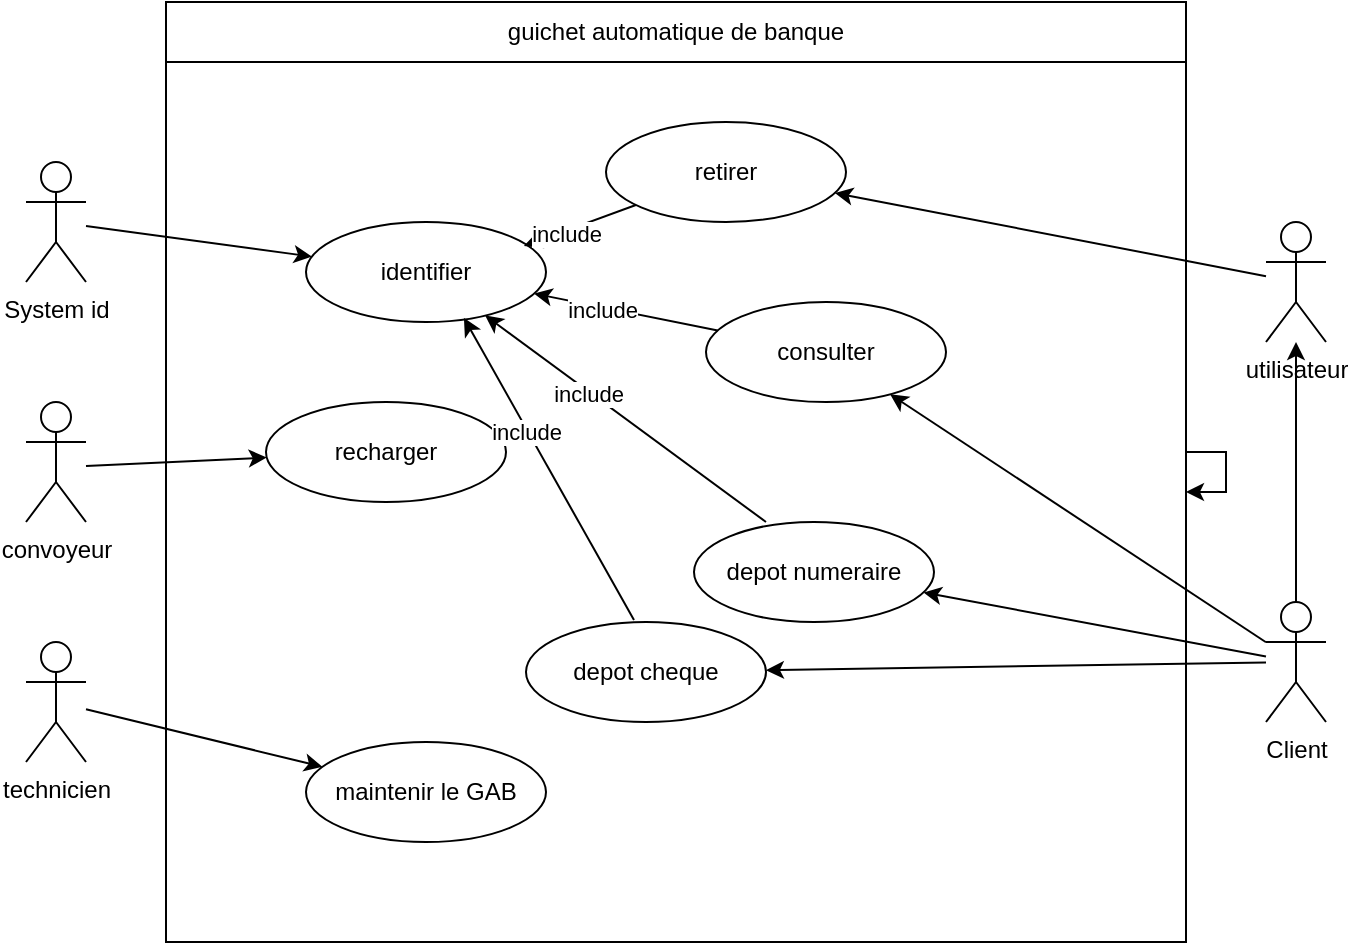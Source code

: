 <mxfile version="24.7.15">
  <diagram name="Page-1" id="Khyg_C0OmY_P2ztcUPCE">
    <mxGraphModel dx="1050" dy="557" grid="1" gridSize="10" guides="1" tooltips="1" connect="1" arrows="1" fold="1" page="1" pageScale="1" pageWidth="827" pageHeight="1169" math="0" shadow="0">
      <root>
        <mxCell id="0" />
        <mxCell id="1" parent="0" />
        <mxCell id="jn_K5ucYfSR-Frp_HvuO-1" value="Client" style="shape=umlActor;verticalLabelPosition=bottom;verticalAlign=top;html=1;outlineConnect=0;" vertex="1" parent="1">
          <mxGeometry x="710" y="410" width="30" height="60" as="geometry" />
        </mxCell>
        <mxCell id="jn_K5ucYfSR-Frp_HvuO-2" value="&lt;div&gt;utilisateur&lt;/div&gt;&lt;div&gt;&lt;br&gt;&lt;/div&gt;" style="shape=umlActor;verticalLabelPosition=bottom;verticalAlign=top;html=1;outlineConnect=0;" vertex="1" parent="1">
          <mxGeometry x="710" y="220" width="30" height="60" as="geometry" />
        </mxCell>
        <mxCell id="jn_K5ucYfSR-Frp_HvuO-3" value="" style="endArrow=classic;html=1;rounded=0;exitX=0.5;exitY=0;exitDx=0;exitDy=0;exitPerimeter=0;" edge="1" parent="1" source="jn_K5ucYfSR-Frp_HvuO-1" target="jn_K5ucYfSR-Frp_HvuO-2">
          <mxGeometry width="50" height="50" relative="1" as="geometry">
            <mxPoint x="400" y="350" as="sourcePoint" />
            <mxPoint x="450" y="300" as="targetPoint" />
          </mxGeometry>
        </mxCell>
        <mxCell id="jn_K5ucYfSR-Frp_HvuO-4" value="&lt;div&gt;retirer&lt;/div&gt;" style="ellipse;whiteSpace=wrap;html=1;" vertex="1" parent="1">
          <mxGeometry x="380" y="170" width="120" height="50" as="geometry" />
        </mxCell>
        <mxCell id="jn_K5ucYfSR-Frp_HvuO-5" value="consulter" style="ellipse;whiteSpace=wrap;html=1;" vertex="1" parent="1">
          <mxGeometry x="430" y="260" width="120" height="50" as="geometry" />
        </mxCell>
        <mxCell id="jn_K5ucYfSR-Frp_HvuO-6" value="identifier" style="ellipse;whiteSpace=wrap;html=1;" vertex="1" parent="1">
          <mxGeometry x="230" y="220" width="120" height="50" as="geometry" />
        </mxCell>
        <mxCell id="jn_K5ucYfSR-Frp_HvuO-7" value="depot numeraire" style="ellipse;whiteSpace=wrap;html=1;" vertex="1" parent="1">
          <mxGeometry x="424" y="370" width="120" height="50" as="geometry" />
        </mxCell>
        <mxCell id="jn_K5ucYfSR-Frp_HvuO-8" value="depot cheque" style="ellipse;whiteSpace=wrap;html=1;" vertex="1" parent="1">
          <mxGeometry x="340" y="420" width="120" height="50" as="geometry" />
        </mxCell>
        <mxCell id="jn_K5ucYfSR-Frp_HvuO-9" value="" style="endArrow=classic;html=1;rounded=0;" edge="1" parent="1" source="jn_K5ucYfSR-Frp_HvuO-1" target="jn_K5ucYfSR-Frp_HvuO-7">
          <mxGeometry width="50" height="50" relative="1" as="geometry">
            <mxPoint x="400" y="350" as="sourcePoint" />
            <mxPoint x="450" y="300" as="targetPoint" />
          </mxGeometry>
        </mxCell>
        <mxCell id="jn_K5ucYfSR-Frp_HvuO-10" value="" style="endArrow=classic;html=1;rounded=0;" edge="1" parent="1" source="jn_K5ucYfSR-Frp_HvuO-1" target="jn_K5ucYfSR-Frp_HvuO-8">
          <mxGeometry width="50" height="50" relative="1" as="geometry">
            <mxPoint x="660" y="460" as="sourcePoint" />
            <mxPoint x="549" y="415" as="targetPoint" />
          </mxGeometry>
        </mxCell>
        <mxCell id="jn_K5ucYfSR-Frp_HvuO-11" value="" style="endArrow=classic;html=1;rounded=0;" edge="1" parent="1" source="jn_K5ucYfSR-Frp_HvuO-1" target="jn_K5ucYfSR-Frp_HvuO-5">
          <mxGeometry width="50" height="50" relative="1" as="geometry">
            <mxPoint x="710" y="440" as="sourcePoint" />
            <mxPoint x="450" y="300" as="targetPoint" />
          </mxGeometry>
        </mxCell>
        <mxCell id="jn_K5ucYfSR-Frp_HvuO-12" value="" style="endArrow=classic;html=1;rounded=0;" edge="1" parent="1" source="jn_K5ucYfSR-Frp_HvuO-2" target="jn_K5ucYfSR-Frp_HvuO-4">
          <mxGeometry width="50" height="50" relative="1" as="geometry">
            <mxPoint x="400" y="350" as="sourcePoint" />
            <mxPoint x="450" y="300" as="targetPoint" />
          </mxGeometry>
        </mxCell>
        <mxCell id="jn_K5ucYfSR-Frp_HvuO-13" value="&lt;div&gt;System id&lt;/div&gt;" style="shape=umlActor;verticalLabelPosition=bottom;verticalAlign=top;html=1;outlineConnect=0;" vertex="1" parent="1">
          <mxGeometry x="90" y="190" width="30" height="60" as="geometry" />
        </mxCell>
        <mxCell id="jn_K5ucYfSR-Frp_HvuO-14" value="convoyeur" style="shape=umlActor;verticalLabelPosition=bottom;verticalAlign=top;html=1;outlineConnect=0;" vertex="1" parent="1">
          <mxGeometry x="90" y="310" width="30" height="60" as="geometry" />
        </mxCell>
        <mxCell id="jn_K5ucYfSR-Frp_HvuO-15" value="technicien" style="shape=umlActor;verticalLabelPosition=bottom;verticalAlign=top;html=1;outlineConnect=0;" vertex="1" parent="1">
          <mxGeometry x="90" y="430" width="30" height="60" as="geometry" />
        </mxCell>
        <mxCell id="jn_K5ucYfSR-Frp_HvuO-16" value="recharger" style="ellipse;whiteSpace=wrap;html=1;" vertex="1" parent="1">
          <mxGeometry x="210" y="310" width="120" height="50" as="geometry" />
        </mxCell>
        <mxCell id="jn_K5ucYfSR-Frp_HvuO-17" value="maintenir le GAB" style="ellipse;whiteSpace=wrap;html=1;" vertex="1" parent="1">
          <mxGeometry x="230" y="480" width="120" height="50" as="geometry" />
        </mxCell>
        <mxCell id="jn_K5ucYfSR-Frp_HvuO-18" value="" style="endArrow=classic;html=1;rounded=0;" edge="1" parent="1" source="jn_K5ucYfSR-Frp_HvuO-5" target="jn_K5ucYfSR-Frp_HvuO-6">
          <mxGeometry width="50" height="50" relative="1" as="geometry">
            <mxPoint x="400" y="350" as="sourcePoint" />
            <mxPoint x="380" y="340" as="targetPoint" />
          </mxGeometry>
        </mxCell>
        <mxCell id="jn_K5ucYfSR-Frp_HvuO-19" value="&lt;div&gt;include&lt;/div&gt;" style="edgeLabel;html=1;align=center;verticalAlign=middle;resizable=0;points=[];" vertex="1" connectable="0" parent="jn_K5ucYfSR-Frp_HvuO-18">
          <mxGeometry x="0.256" y="1" relative="1" as="geometry">
            <mxPoint as="offset" />
          </mxGeometry>
        </mxCell>
        <mxCell id="jn_K5ucYfSR-Frp_HvuO-20" value="" style="endArrow=classic;html=1;rounded=0;entryX=0.908;entryY=0.24;entryDx=0;entryDy=0;entryPerimeter=0;" edge="1" parent="1" source="jn_K5ucYfSR-Frp_HvuO-4" target="jn_K5ucYfSR-Frp_HvuO-6">
          <mxGeometry width="50" height="50" relative="1" as="geometry">
            <mxPoint x="446" y="284" as="sourcePoint" />
            <mxPoint x="354" y="266" as="targetPoint" />
          </mxGeometry>
        </mxCell>
        <mxCell id="jn_K5ucYfSR-Frp_HvuO-21" value="&lt;div&gt;include&lt;/div&gt;" style="edgeLabel;html=1;align=center;verticalAlign=middle;resizable=0;points=[];" vertex="1" connectable="0" parent="jn_K5ucYfSR-Frp_HvuO-20">
          <mxGeometry x="0.256" y="1" relative="1" as="geometry">
            <mxPoint as="offset" />
          </mxGeometry>
        </mxCell>
        <mxCell id="jn_K5ucYfSR-Frp_HvuO-22" value="" style="endArrow=classic;html=1;rounded=0;exitX=0.3;exitY=0;exitDx=0;exitDy=0;exitPerimeter=0;" edge="1" parent="1" source="jn_K5ucYfSR-Frp_HvuO-7" target="jn_K5ucYfSR-Frp_HvuO-6">
          <mxGeometry width="50" height="50" relative="1" as="geometry">
            <mxPoint x="456" y="294" as="sourcePoint" />
            <mxPoint x="364" y="276" as="targetPoint" />
          </mxGeometry>
        </mxCell>
        <mxCell id="jn_K5ucYfSR-Frp_HvuO-23" value="&lt;div&gt;include&lt;/div&gt;" style="edgeLabel;html=1;align=center;verticalAlign=middle;resizable=0;points=[];" vertex="1" connectable="0" parent="jn_K5ucYfSR-Frp_HvuO-22">
          <mxGeometry x="0.256" y="1" relative="1" as="geometry">
            <mxPoint as="offset" />
          </mxGeometry>
        </mxCell>
        <mxCell id="jn_K5ucYfSR-Frp_HvuO-24" value="" style="endArrow=classic;html=1;rounded=0;exitX=0.45;exitY=-0.02;exitDx=0;exitDy=0;exitPerimeter=0;entryX=0.658;entryY=0.96;entryDx=0;entryDy=0;entryPerimeter=0;" edge="1" parent="1" source="jn_K5ucYfSR-Frp_HvuO-8" target="jn_K5ucYfSR-Frp_HvuO-6">
          <mxGeometry width="50" height="50" relative="1" as="geometry">
            <mxPoint x="466" y="304" as="sourcePoint" />
            <mxPoint x="374" y="286" as="targetPoint" />
          </mxGeometry>
        </mxCell>
        <mxCell id="jn_K5ucYfSR-Frp_HvuO-25" value="&lt;div&gt;include&lt;/div&gt;" style="edgeLabel;html=1;align=center;verticalAlign=middle;resizable=0;points=[];" vertex="1" connectable="0" parent="jn_K5ucYfSR-Frp_HvuO-24">
          <mxGeometry x="0.256" y="1" relative="1" as="geometry">
            <mxPoint as="offset" />
          </mxGeometry>
        </mxCell>
        <mxCell id="jn_K5ucYfSR-Frp_HvuO-26" value="" style="endArrow=classic;html=1;rounded=0;" edge="1" parent="1" source="jn_K5ucYfSR-Frp_HvuO-15" target="jn_K5ucYfSR-Frp_HvuO-17">
          <mxGeometry width="50" height="50" relative="1" as="geometry">
            <mxPoint x="400" y="350" as="sourcePoint" />
            <mxPoint x="450" y="300" as="targetPoint" />
          </mxGeometry>
        </mxCell>
        <mxCell id="jn_K5ucYfSR-Frp_HvuO-27" value="" style="endArrow=classic;html=1;rounded=0;" edge="1" parent="1" target="jn_K5ucYfSR-Frp_HvuO-16">
          <mxGeometry width="50" height="50" relative="1" as="geometry">
            <mxPoint x="120" y="342" as="sourcePoint" />
            <mxPoint x="238" y="370" as="targetPoint" />
          </mxGeometry>
        </mxCell>
        <mxCell id="jn_K5ucYfSR-Frp_HvuO-28" value="" style="rounded=0;whiteSpace=wrap;html=1;fillColor=none;" vertex="1" parent="1">
          <mxGeometry x="160" y="110" width="510" height="470" as="geometry" />
        </mxCell>
        <mxCell id="jn_K5ucYfSR-Frp_HvuO-29" style="edgeStyle=orthogonalEdgeStyle;rounded=0;orthogonalLoop=1;jettySize=auto;html=1;" edge="1" parent="1" source="jn_K5ucYfSR-Frp_HvuO-28" target="jn_K5ucYfSR-Frp_HvuO-28">
          <mxGeometry relative="1" as="geometry" />
        </mxCell>
        <mxCell id="jn_K5ucYfSR-Frp_HvuO-30" value="guichet automatique de banque" style="rounded=0;whiteSpace=wrap;html=1;" vertex="1" parent="1">
          <mxGeometry x="160" y="110" width="510" height="30" as="geometry" />
        </mxCell>
        <mxCell id="jn_K5ucYfSR-Frp_HvuO-31" value="" style="endArrow=classic;html=1;rounded=0;" edge="1" parent="1" source="jn_K5ucYfSR-Frp_HvuO-13" target="jn_K5ucYfSR-Frp_HvuO-6">
          <mxGeometry width="50" height="50" relative="1" as="geometry">
            <mxPoint x="400" y="350" as="sourcePoint" />
            <mxPoint x="450" y="300" as="targetPoint" />
          </mxGeometry>
        </mxCell>
      </root>
    </mxGraphModel>
  </diagram>
</mxfile>
